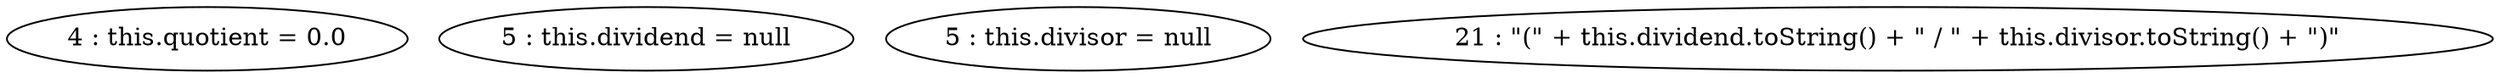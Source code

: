 digraph G {
"4 : this.quotient = 0.0"
"5 : this.dividend = null"
"5 : this.divisor = null"
"21 : \"(\" + this.dividend.toString() + \" / \" + this.divisor.toString() + \")\""
}